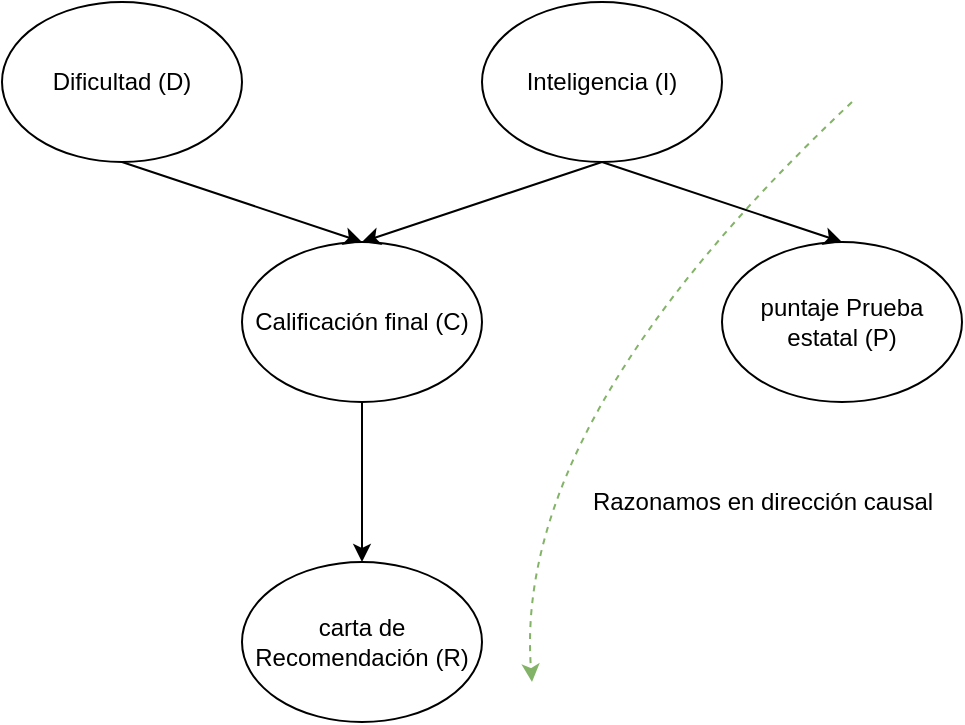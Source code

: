 <mxfile version="13.6.2" type="device"><diagram id="EX4y-67Gt046cjGIlPiV" name="Page-1"><mxGraphModel dx="1350" dy="816" grid="1" gridSize="10" guides="1" tooltips="1" connect="1" arrows="1" fold="1" page="1" pageScale="1" pageWidth="850" pageHeight="1100" math="0" shadow="0"><root><mxCell id="0"/><mxCell id="1" parent="0"/><mxCell id="SprloZRT2WQikQPlhkiN-1" value="Dificultad (D)" style="ellipse;whiteSpace=wrap;html=1;" parent="1" vertex="1"><mxGeometry x="185" y="120" width="120" height="80" as="geometry"/></mxCell><mxCell id="SprloZRT2WQikQPlhkiN-2" value="Inteligencia (I)" style="ellipse;whiteSpace=wrap;html=1;" parent="1" vertex="1"><mxGeometry x="425" y="120" width="120" height="80" as="geometry"/></mxCell><mxCell id="SprloZRT2WQikQPlhkiN-3" value="Calificación final (C)" style="ellipse;whiteSpace=wrap;html=1;" parent="1" vertex="1"><mxGeometry x="305" y="240" width="120" height="80" as="geometry"/></mxCell><mxCell id="SprloZRT2WQikQPlhkiN-4" value="carta de Recomendación (R)" style="ellipse;whiteSpace=wrap;html=1;" parent="1" vertex="1"><mxGeometry x="305" y="400" width="120" height="80" as="geometry"/></mxCell><mxCell id="SprloZRT2WQikQPlhkiN-5" value="puntaje Prueba estatal (P)" style="ellipse;whiteSpace=wrap;html=1;" parent="1" vertex="1"><mxGeometry x="545" y="240" width="120" height="80" as="geometry"/></mxCell><mxCell id="SprloZRT2WQikQPlhkiN-6" value="" style="endArrow=classic;html=1;exitX=0.5;exitY=1;exitDx=0;exitDy=0;entryX=0.5;entryY=0;entryDx=0;entryDy=0;" parent="1" source="SprloZRT2WQikQPlhkiN-1" target="SprloZRT2WQikQPlhkiN-3" edge="1"><mxGeometry width="50" height="50" relative="1" as="geometry"><mxPoint x="185" y="550" as="sourcePoint"/><mxPoint x="235" y="500" as="targetPoint"/></mxGeometry></mxCell><mxCell id="SprloZRT2WQikQPlhkiN-7" value="" style="endArrow=classic;html=1;exitX=0.5;exitY=1;exitDx=0;exitDy=0;entryX=0.5;entryY=0;entryDx=0;entryDy=0;" parent="1" source="SprloZRT2WQikQPlhkiN-2" target="SprloZRT2WQikQPlhkiN-3" edge="1"><mxGeometry width="50" height="50" relative="1" as="geometry"><mxPoint x="185" y="550" as="sourcePoint"/><mxPoint x="235" y="500" as="targetPoint"/></mxGeometry></mxCell><mxCell id="SprloZRT2WQikQPlhkiN-8" value="" style="endArrow=classic;html=1;exitX=0.5;exitY=1;exitDx=0;exitDy=0;entryX=0.5;entryY=0;entryDx=0;entryDy=0;" parent="1" source="SprloZRT2WQikQPlhkiN-3" target="SprloZRT2WQikQPlhkiN-4" edge="1"><mxGeometry width="50" height="50" relative="1" as="geometry"><mxPoint x="185" y="550" as="sourcePoint"/><mxPoint x="235" y="500" as="targetPoint"/></mxGeometry></mxCell><mxCell id="SprloZRT2WQikQPlhkiN-9" value="" style="endArrow=classic;html=1;exitX=0.5;exitY=1;exitDx=0;exitDy=0;entryX=0.5;entryY=0;entryDx=0;entryDy=0;" parent="1" source="SprloZRT2WQikQPlhkiN-2" target="SprloZRT2WQikQPlhkiN-5" edge="1"><mxGeometry width="50" height="50" relative="1" as="geometry"><mxPoint x="185" y="550" as="sourcePoint"/><mxPoint x="235" y="500" as="targetPoint"/></mxGeometry></mxCell><mxCell id="0dLLfZ6-_lRNNLhpgrZR-1" value="" style="curved=1;endArrow=classic;html=1;fillColor=#d5e8d4;strokeColor=#82b366;dashed=1;" edge="1" parent="1"><mxGeometry width="50" height="50" relative="1" as="geometry"><mxPoint x="610" y="170" as="sourcePoint"/><mxPoint x="450" y="460" as="targetPoint"/><Array as="points"><mxPoint x="440" y="330"/></Array></mxGeometry></mxCell><mxCell id="0dLLfZ6-_lRNNLhpgrZR-2" value="Razonamos en dirección causal" style="text;html=1;align=center;verticalAlign=middle;resizable=0;points=[];autosize=1;" vertex="1" parent="1"><mxGeometry x="470" y="360" width="190" height="20" as="geometry"/></mxCell></root></mxGraphModel></diagram></mxfile>